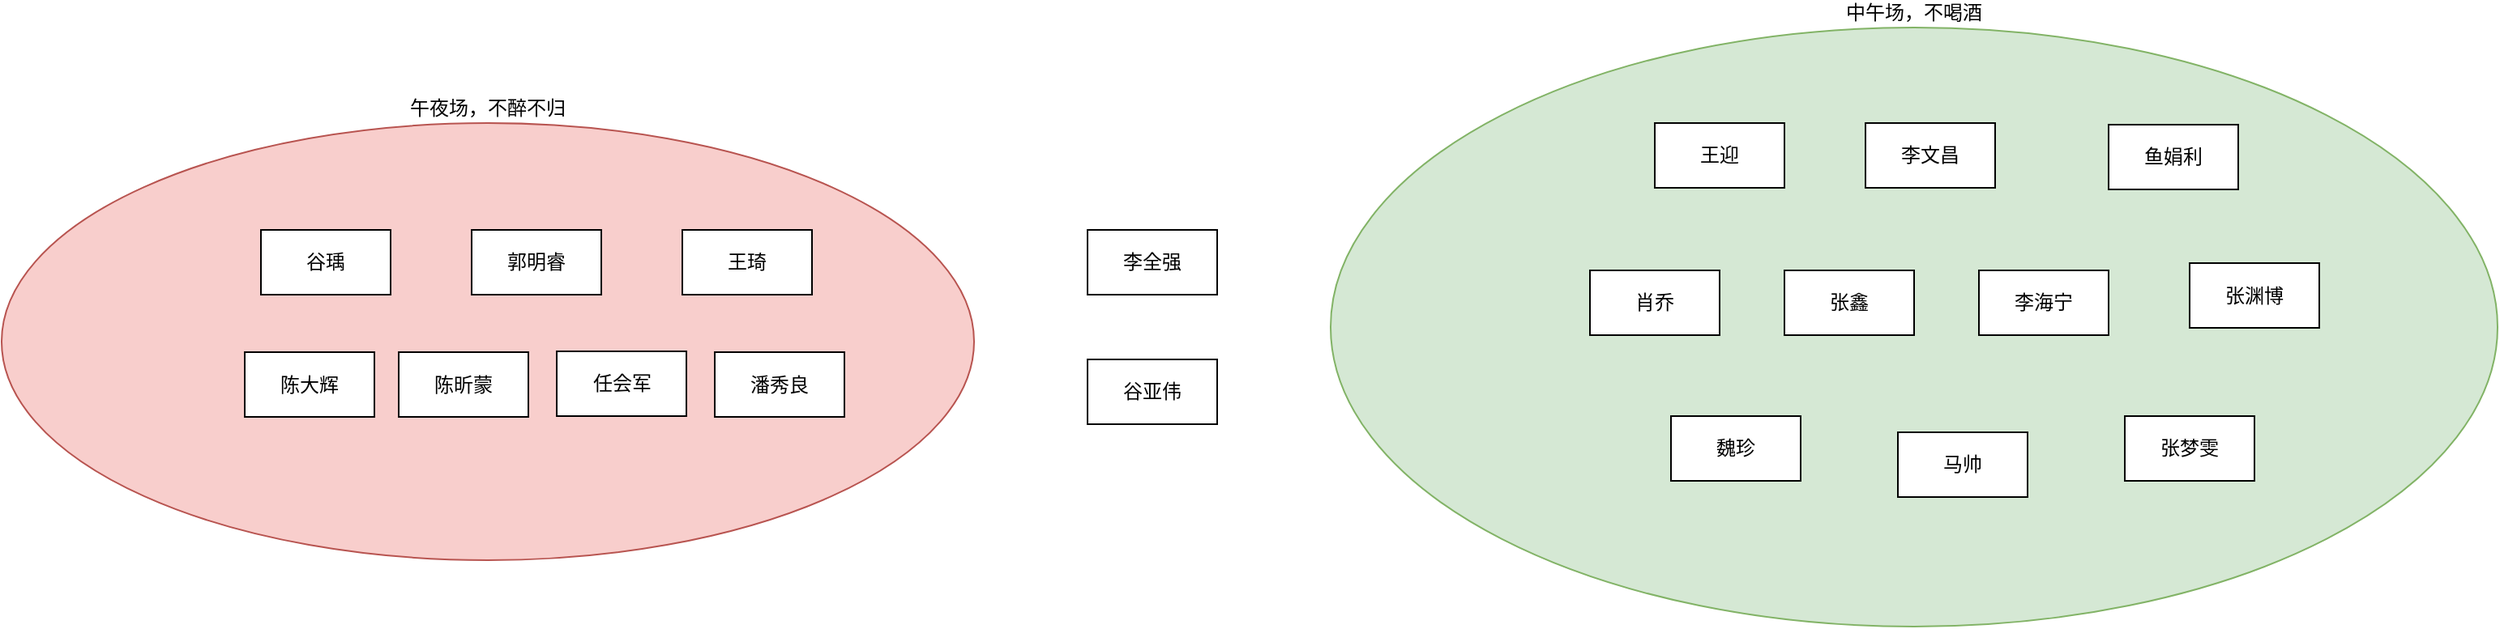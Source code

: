 <mxfile version="12.3.6" type="github" pages="1">
  <diagram id="hPLD487_rrXhkc1wJRE6" name="第 1 页">
    <mxGraphModel dx="2233" dy="784" grid="1" gridSize="10" guides="1" tooltips="1" connect="1" arrows="1" fold="1" page="1" pageScale="1" pageWidth="827" pageHeight="1169" math="0" shadow="0">
      <root>
        <mxCell id="0"/>
        <mxCell id="1" parent="0"/>
        <mxCell id="DdJCxJpUbqCv-p2f7Ykp-23" value="午夜场，不醉不归" style="ellipse;whiteSpace=wrap;html=1;fillColor=#f8cecc;strokeColor=#b85450;labelPosition=center;verticalLabelPosition=top;align=center;verticalAlign=bottom;" vertex="1" parent="1">
          <mxGeometry x="-160" y="269" width="600" height="270" as="geometry"/>
        </mxCell>
        <mxCell id="DdJCxJpUbqCv-p2f7Ykp-22" value="中午场，不喝酒" style="ellipse;whiteSpace=wrap;html=1;fillColor=#d5e8d4;strokeColor=#82b366;labelPosition=center;verticalLabelPosition=top;align=center;verticalAlign=bottom;" vertex="1" parent="1">
          <mxGeometry x="660" y="210" width="720" height="370" as="geometry"/>
        </mxCell>
        <mxCell id="sdnDIcvm3d-ZbP6BMYlY-1" value="李全强" style="rounded=0;whiteSpace=wrap;html=1;" parent="1" vertex="1">
          <mxGeometry x="510" y="335" width="80" height="40" as="geometry"/>
        </mxCell>
        <mxCell id="DdJCxJpUbqCv-p2f7Ykp-1" value="谷亚伟" style="rounded=0;whiteSpace=wrap;html=1;" vertex="1" parent="1">
          <mxGeometry x="510" y="415" width="80" height="40" as="geometry"/>
        </mxCell>
        <mxCell id="DdJCxJpUbqCv-p2f7Ykp-2" value="谷瑀" style="rounded=0;whiteSpace=wrap;html=1;" vertex="1" parent="1">
          <mxGeometry y="335" width="80" height="40" as="geometry"/>
        </mxCell>
        <mxCell id="DdJCxJpUbqCv-p2f7Ykp-3" value="郭明睿" style="rounded=0;whiteSpace=wrap;html=1;" vertex="1" parent="1">
          <mxGeometry x="130" y="335" width="80" height="40" as="geometry"/>
        </mxCell>
        <mxCell id="DdJCxJpUbqCv-p2f7Ykp-4" value="王琦" style="rounded=0;whiteSpace=wrap;html=1;" vertex="1" parent="1">
          <mxGeometry x="260" y="335" width="80" height="40" as="geometry"/>
        </mxCell>
        <mxCell id="DdJCxJpUbqCv-p2f7Ykp-5" value="李文昌" style="rounded=0;whiteSpace=wrap;html=1;" vertex="1" parent="1">
          <mxGeometry x="990" y="269" width="80" height="40" as="geometry"/>
        </mxCell>
        <mxCell id="DdJCxJpUbqCv-p2f7Ykp-6" value="王迎" style="rounded=0;whiteSpace=wrap;html=1;" vertex="1" parent="1">
          <mxGeometry x="860" y="269" width="80" height="40" as="geometry"/>
        </mxCell>
        <mxCell id="DdJCxJpUbqCv-p2f7Ykp-9" value="肖乔" style="rounded=0;whiteSpace=wrap;html=1;" vertex="1" parent="1">
          <mxGeometry x="820" y="360" width="80" height="40" as="geometry"/>
        </mxCell>
        <mxCell id="DdJCxJpUbqCv-p2f7Ykp-11" value="陈大辉" style="rounded=0;whiteSpace=wrap;html=1;" vertex="1" parent="1">
          <mxGeometry x="-10" y="410.5" width="80" height="40" as="geometry"/>
        </mxCell>
        <mxCell id="DdJCxJpUbqCv-p2f7Ykp-12" value="潘秀良" style="rounded=0;whiteSpace=wrap;html=1;" vertex="1" parent="1">
          <mxGeometry x="280" y="410.5" width="80" height="40" as="geometry"/>
        </mxCell>
        <mxCell id="DdJCxJpUbqCv-p2f7Ykp-13" value="鱼娟利" style="rounded=0;whiteSpace=wrap;html=1;" vertex="1" parent="1">
          <mxGeometry x="1140" y="270" width="80" height="40" as="geometry"/>
        </mxCell>
        <mxCell id="DdJCxJpUbqCv-p2f7Ykp-14" value="张鑫" style="rounded=0;whiteSpace=wrap;html=1;" vertex="1" parent="1">
          <mxGeometry x="940" y="360" width="80" height="40" as="geometry"/>
        </mxCell>
        <mxCell id="DdJCxJpUbqCv-p2f7Ykp-15" value="任会军" style="rounded=0;whiteSpace=wrap;html=1;" vertex="1" parent="1">
          <mxGeometry x="182.5" y="410" width="80" height="40" as="geometry"/>
        </mxCell>
        <mxCell id="DdJCxJpUbqCv-p2f7Ykp-16" value="魏珍" style="rounded=0;whiteSpace=wrap;html=1;" vertex="1" parent="1">
          <mxGeometry x="870" y="450" width="80" height="40" as="geometry"/>
        </mxCell>
        <mxCell id="DdJCxJpUbqCv-p2f7Ykp-17" value="张渊博" style="rounded=0;whiteSpace=wrap;html=1;" vertex="1" parent="1">
          <mxGeometry x="1190" y="355.5" width="80" height="40" as="geometry"/>
        </mxCell>
        <mxCell id="DdJCxJpUbqCv-p2f7Ykp-18" value="马帅" style="rounded=0;whiteSpace=wrap;html=1;" vertex="1" parent="1">
          <mxGeometry x="1010" y="460" width="80" height="40" as="geometry"/>
        </mxCell>
        <mxCell id="DdJCxJpUbqCv-p2f7Ykp-19" value="张梦雯" style="rounded=0;whiteSpace=wrap;html=1;" vertex="1" parent="1">
          <mxGeometry x="1150" y="450" width="80" height="40" as="geometry"/>
        </mxCell>
        <mxCell id="DdJCxJpUbqCv-p2f7Ykp-20" value="陈昕蒙" style="rounded=0;whiteSpace=wrap;html=1;" vertex="1" parent="1">
          <mxGeometry x="85" y="410.5" width="80" height="40" as="geometry"/>
        </mxCell>
        <mxCell id="DdJCxJpUbqCv-p2f7Ykp-21" value="李海宁" style="rounded=0;whiteSpace=wrap;html=1;" vertex="1" parent="1">
          <mxGeometry x="1060" y="360" width="80" height="40" as="geometry"/>
        </mxCell>
      </root>
    </mxGraphModel>
  </diagram>
</mxfile>
